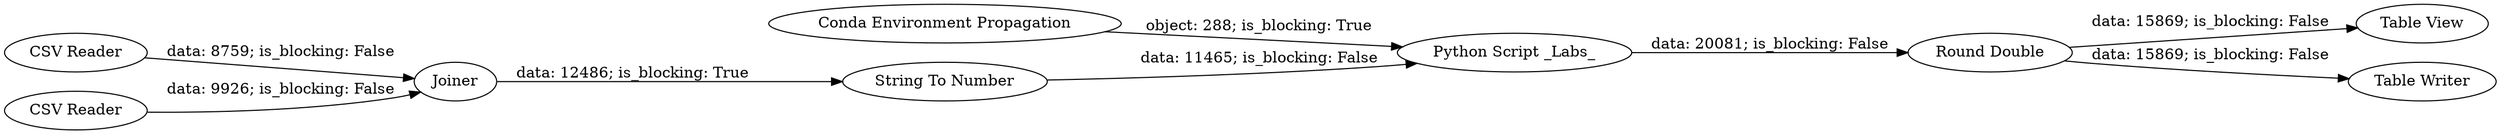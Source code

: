 digraph {
	"9017374549588834179_17" [label=Joiner]
	"9017374549588834179_5" [label="Round Double"]
	"9017374549588834179_24" [label="CSV Reader"]
	"9017374549588834179_18" [label="String To Number"]
	"9017374549588834179_2" [label="Python Script _Labs_"]
	"9017374549588834179_4" [label="Table View"]
	"9017374549588834179_26" [label="Table Writer"]
	"9017374549588834179_23" [label="CSV Reader"]
	"9017374549588834179_25" [label="Conda Environment Propagation"]
	"9017374549588834179_5" -> "9017374549588834179_26" [label="data: 15869; is_blocking: False"]
	"9017374549588834179_24" -> "9017374549588834179_17" [label="data: 8759; is_blocking: False"]
	"9017374549588834179_2" -> "9017374549588834179_5" [label="data: 20081; is_blocking: False"]
	"9017374549588834179_23" -> "9017374549588834179_17" [label="data: 9926; is_blocking: False"]
	"9017374549588834179_25" -> "9017374549588834179_2" [label="object: 288; is_blocking: True"]
	"9017374549588834179_5" -> "9017374549588834179_4" [label="data: 15869; is_blocking: False"]
	"9017374549588834179_18" -> "9017374549588834179_2" [label="data: 11465; is_blocking: False"]
	"9017374549588834179_17" -> "9017374549588834179_18" [label="data: 12486; is_blocking: True"]
	rankdir=LR
}
